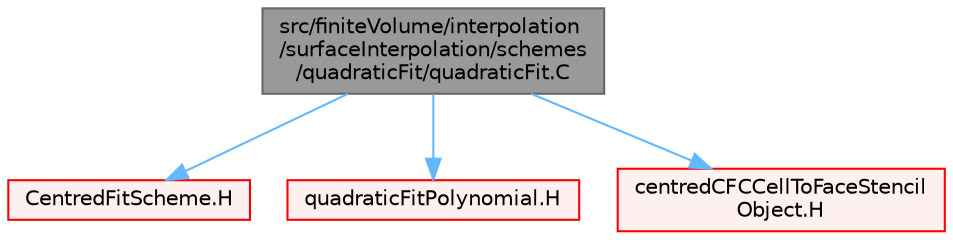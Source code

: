 digraph "src/finiteVolume/interpolation/surfaceInterpolation/schemes/quadraticFit/quadraticFit.C"
{
 // LATEX_PDF_SIZE
  bgcolor="transparent";
  edge [fontname=Helvetica,fontsize=10,labelfontname=Helvetica,labelfontsize=10];
  node [fontname=Helvetica,fontsize=10,shape=box,height=0.2,width=0.4];
  Node1 [id="Node000001",label="src/finiteVolume/interpolation\l/surfaceInterpolation/schemes\l/quadraticFit/quadraticFit.C",height=0.2,width=0.4,color="gray40", fillcolor="grey60", style="filled", fontcolor="black",tooltip=" "];
  Node1 -> Node2 [id="edge1_Node000001_Node000002",color="steelblue1",style="solid",tooltip=" "];
  Node2 [id="Node000002",label="CentredFitScheme.H",height=0.2,width=0.4,color="red", fillcolor="#FFF0F0", style="filled",URL="$CentredFitScheme_8H.html",tooltip=" "];
  Node1 -> Node346 [id="edge2_Node000001_Node000346",color="steelblue1",style="solid",tooltip=" "];
  Node346 [id="Node000346",label="quadraticFitPolynomial.H",height=0.2,width=0.4,color="red", fillcolor="#FFF0F0", style="filled",URL="$quadraticFitPolynomial_8H.html",tooltip=" "];
  Node1 -> Node347 [id="edge3_Node000001_Node000347",color="steelblue1",style="solid",tooltip=" "];
  Node347 [id="Node000347",label="centredCFCCellToFaceStencil\lObject.H",height=0.2,width=0.4,color="red", fillcolor="#FFF0F0", style="filled",URL="$centredCFCCellToFaceStencilObject_8H.html",tooltip=" "];
}

